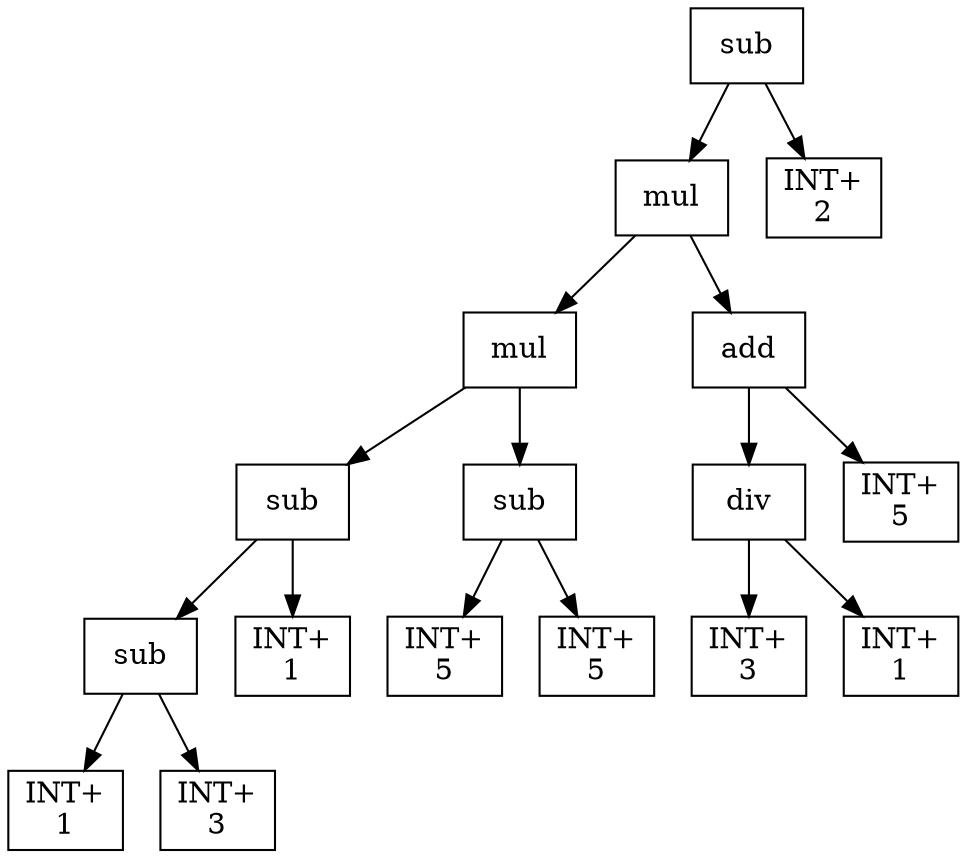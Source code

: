 digraph expr {
  node [shape=box];
  n1 [label="sub"];
  n2 [label="mul"];
  n3 [label="mul"];
  n4 [label="sub"];
  n5 [label="sub"];
  n6 [label="INT+\n1"];
  n7 [label="INT+\n3"];
  n5 -> n6;
  n5 -> n7;
  n8 [label="INT+\n1"];
  n4 -> n5;
  n4 -> n8;
  n9 [label="sub"];
  n10 [label="INT+\n5"];
  n11 [label="INT+\n5"];
  n9 -> n10;
  n9 -> n11;
  n3 -> n4;
  n3 -> n9;
  n12 [label="add"];
  n13 [label="div"];
  n14 [label="INT+\n3"];
  n15 [label="INT+\n1"];
  n13 -> n14;
  n13 -> n15;
  n16 [label="INT+\n5"];
  n12 -> n13;
  n12 -> n16;
  n2 -> n3;
  n2 -> n12;
  n17 [label="INT+\n2"];
  n1 -> n2;
  n1 -> n17;
}